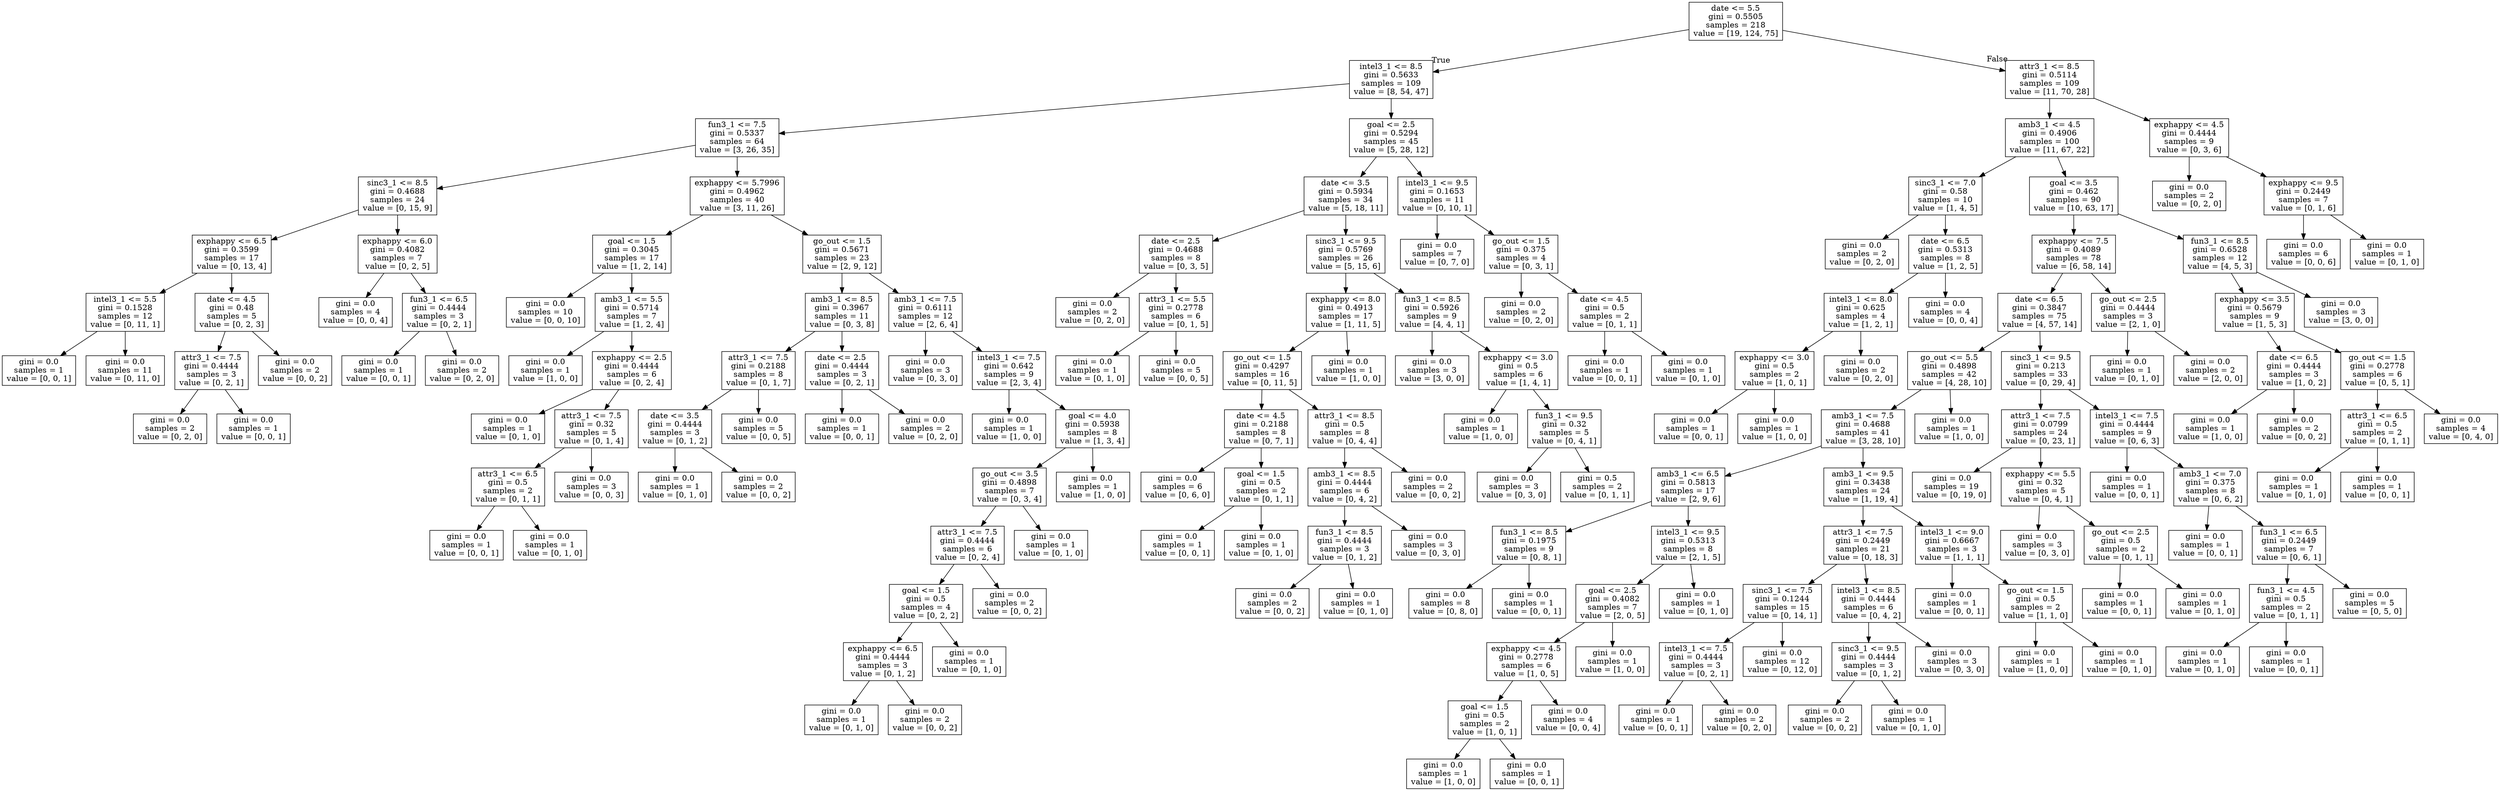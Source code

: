 digraph Tree {
node [shape=box] ;
0 [label="date <= 5.5\ngini = 0.5505\nsamples = 218\nvalue = [19, 124, 75]"] ;
1 [label="intel3_1 <= 8.5\ngini = 0.5633\nsamples = 109\nvalue = [8, 54, 47]"] ;
0 -> 1 [labeldistance=2.5, labelangle=45, headlabel="True"] ;
2 [label="fun3_1 <= 7.5\ngini = 0.5337\nsamples = 64\nvalue = [3, 26, 35]"] ;
1 -> 2 ;
3 [label="sinc3_1 <= 8.5\ngini = 0.4688\nsamples = 24\nvalue = [0, 15, 9]"] ;
2 -> 3 ;
4 [label="exphappy <= 6.5\ngini = 0.3599\nsamples = 17\nvalue = [0, 13, 4]"] ;
3 -> 4 ;
5 [label="intel3_1 <= 5.5\ngini = 0.1528\nsamples = 12\nvalue = [0, 11, 1]"] ;
4 -> 5 ;
6 [label="gini = 0.0\nsamples = 1\nvalue = [0, 0, 1]"] ;
5 -> 6 ;
7 [label="gini = 0.0\nsamples = 11\nvalue = [0, 11, 0]"] ;
5 -> 7 ;
8 [label="date <= 4.5\ngini = 0.48\nsamples = 5\nvalue = [0, 2, 3]"] ;
4 -> 8 ;
9 [label="attr3_1 <= 7.5\ngini = 0.4444\nsamples = 3\nvalue = [0, 2, 1]"] ;
8 -> 9 ;
10 [label="gini = 0.0\nsamples = 2\nvalue = [0, 2, 0]"] ;
9 -> 10 ;
11 [label="gini = 0.0\nsamples = 1\nvalue = [0, 0, 1]"] ;
9 -> 11 ;
12 [label="gini = 0.0\nsamples = 2\nvalue = [0, 0, 2]"] ;
8 -> 12 ;
13 [label="exphappy <= 6.0\ngini = 0.4082\nsamples = 7\nvalue = [0, 2, 5]"] ;
3 -> 13 ;
14 [label="gini = 0.0\nsamples = 4\nvalue = [0, 0, 4]"] ;
13 -> 14 ;
15 [label="fun3_1 <= 6.5\ngini = 0.4444\nsamples = 3\nvalue = [0, 2, 1]"] ;
13 -> 15 ;
16 [label="gini = 0.0\nsamples = 1\nvalue = [0, 0, 1]"] ;
15 -> 16 ;
17 [label="gini = 0.0\nsamples = 2\nvalue = [0, 2, 0]"] ;
15 -> 17 ;
18 [label="exphappy <= 5.7996\ngini = 0.4962\nsamples = 40\nvalue = [3, 11, 26]"] ;
2 -> 18 ;
19 [label="goal <= 1.5\ngini = 0.3045\nsamples = 17\nvalue = [1, 2, 14]"] ;
18 -> 19 ;
20 [label="gini = 0.0\nsamples = 10\nvalue = [0, 0, 10]"] ;
19 -> 20 ;
21 [label="amb3_1 <= 5.5\ngini = 0.5714\nsamples = 7\nvalue = [1, 2, 4]"] ;
19 -> 21 ;
22 [label="gini = 0.0\nsamples = 1\nvalue = [1, 0, 0]"] ;
21 -> 22 ;
23 [label="exphappy <= 2.5\ngini = 0.4444\nsamples = 6\nvalue = [0, 2, 4]"] ;
21 -> 23 ;
24 [label="gini = 0.0\nsamples = 1\nvalue = [0, 1, 0]"] ;
23 -> 24 ;
25 [label="attr3_1 <= 7.5\ngini = 0.32\nsamples = 5\nvalue = [0, 1, 4]"] ;
23 -> 25 ;
26 [label="attr3_1 <= 6.5\ngini = 0.5\nsamples = 2\nvalue = [0, 1, 1]"] ;
25 -> 26 ;
27 [label="gini = 0.0\nsamples = 1\nvalue = [0, 0, 1]"] ;
26 -> 27 ;
28 [label="gini = 0.0\nsamples = 1\nvalue = [0, 1, 0]"] ;
26 -> 28 ;
29 [label="gini = 0.0\nsamples = 3\nvalue = [0, 0, 3]"] ;
25 -> 29 ;
30 [label="go_out <= 1.5\ngini = 0.5671\nsamples = 23\nvalue = [2, 9, 12]"] ;
18 -> 30 ;
31 [label="amb3_1 <= 8.5\ngini = 0.3967\nsamples = 11\nvalue = [0, 3, 8]"] ;
30 -> 31 ;
32 [label="attr3_1 <= 7.5\ngini = 0.2188\nsamples = 8\nvalue = [0, 1, 7]"] ;
31 -> 32 ;
33 [label="date <= 3.5\ngini = 0.4444\nsamples = 3\nvalue = [0, 1, 2]"] ;
32 -> 33 ;
34 [label="gini = 0.0\nsamples = 1\nvalue = [0, 1, 0]"] ;
33 -> 34 ;
35 [label="gini = 0.0\nsamples = 2\nvalue = [0, 0, 2]"] ;
33 -> 35 ;
36 [label="gini = 0.0\nsamples = 5\nvalue = [0, 0, 5]"] ;
32 -> 36 ;
37 [label="date <= 2.5\ngini = 0.4444\nsamples = 3\nvalue = [0, 2, 1]"] ;
31 -> 37 ;
38 [label="gini = 0.0\nsamples = 1\nvalue = [0, 0, 1]"] ;
37 -> 38 ;
39 [label="gini = 0.0\nsamples = 2\nvalue = [0, 2, 0]"] ;
37 -> 39 ;
40 [label="amb3_1 <= 7.5\ngini = 0.6111\nsamples = 12\nvalue = [2, 6, 4]"] ;
30 -> 40 ;
41 [label="gini = 0.0\nsamples = 3\nvalue = [0, 3, 0]"] ;
40 -> 41 ;
42 [label="intel3_1 <= 7.5\ngini = 0.642\nsamples = 9\nvalue = [2, 3, 4]"] ;
40 -> 42 ;
43 [label="gini = 0.0\nsamples = 1\nvalue = [1, 0, 0]"] ;
42 -> 43 ;
44 [label="goal <= 4.0\ngini = 0.5938\nsamples = 8\nvalue = [1, 3, 4]"] ;
42 -> 44 ;
45 [label="go_out <= 3.5\ngini = 0.4898\nsamples = 7\nvalue = [0, 3, 4]"] ;
44 -> 45 ;
46 [label="attr3_1 <= 7.5\ngini = 0.4444\nsamples = 6\nvalue = [0, 2, 4]"] ;
45 -> 46 ;
47 [label="goal <= 1.5\ngini = 0.5\nsamples = 4\nvalue = [0, 2, 2]"] ;
46 -> 47 ;
48 [label="exphappy <= 6.5\ngini = 0.4444\nsamples = 3\nvalue = [0, 1, 2]"] ;
47 -> 48 ;
49 [label="gini = 0.0\nsamples = 1\nvalue = [0, 1, 0]"] ;
48 -> 49 ;
50 [label="gini = 0.0\nsamples = 2\nvalue = [0, 0, 2]"] ;
48 -> 50 ;
51 [label="gini = 0.0\nsamples = 1\nvalue = [0, 1, 0]"] ;
47 -> 51 ;
52 [label="gini = 0.0\nsamples = 2\nvalue = [0, 0, 2]"] ;
46 -> 52 ;
53 [label="gini = 0.0\nsamples = 1\nvalue = [0, 1, 0]"] ;
45 -> 53 ;
54 [label="gini = 0.0\nsamples = 1\nvalue = [1, 0, 0]"] ;
44 -> 54 ;
55 [label="goal <= 2.5\ngini = 0.5294\nsamples = 45\nvalue = [5, 28, 12]"] ;
1 -> 55 ;
56 [label="date <= 3.5\ngini = 0.5934\nsamples = 34\nvalue = [5, 18, 11]"] ;
55 -> 56 ;
57 [label="date <= 2.5\ngini = 0.4688\nsamples = 8\nvalue = [0, 3, 5]"] ;
56 -> 57 ;
58 [label="gini = 0.0\nsamples = 2\nvalue = [0, 2, 0]"] ;
57 -> 58 ;
59 [label="attr3_1 <= 5.5\ngini = 0.2778\nsamples = 6\nvalue = [0, 1, 5]"] ;
57 -> 59 ;
60 [label="gini = 0.0\nsamples = 1\nvalue = [0, 1, 0]"] ;
59 -> 60 ;
61 [label="gini = 0.0\nsamples = 5\nvalue = [0, 0, 5]"] ;
59 -> 61 ;
62 [label="sinc3_1 <= 9.5\ngini = 0.5769\nsamples = 26\nvalue = [5, 15, 6]"] ;
56 -> 62 ;
63 [label="exphappy <= 8.0\ngini = 0.4913\nsamples = 17\nvalue = [1, 11, 5]"] ;
62 -> 63 ;
64 [label="go_out <= 1.5\ngini = 0.4297\nsamples = 16\nvalue = [0, 11, 5]"] ;
63 -> 64 ;
65 [label="date <= 4.5\ngini = 0.2188\nsamples = 8\nvalue = [0, 7, 1]"] ;
64 -> 65 ;
66 [label="gini = 0.0\nsamples = 6\nvalue = [0, 6, 0]"] ;
65 -> 66 ;
67 [label="goal <= 1.5\ngini = 0.5\nsamples = 2\nvalue = [0, 1, 1]"] ;
65 -> 67 ;
68 [label="gini = 0.0\nsamples = 1\nvalue = [0, 0, 1]"] ;
67 -> 68 ;
69 [label="gini = 0.0\nsamples = 1\nvalue = [0, 1, 0]"] ;
67 -> 69 ;
70 [label="attr3_1 <= 8.5\ngini = 0.5\nsamples = 8\nvalue = [0, 4, 4]"] ;
64 -> 70 ;
71 [label="amb3_1 <= 8.5\ngini = 0.4444\nsamples = 6\nvalue = [0, 4, 2]"] ;
70 -> 71 ;
72 [label="fun3_1 <= 8.5\ngini = 0.4444\nsamples = 3\nvalue = [0, 1, 2]"] ;
71 -> 72 ;
73 [label="gini = 0.0\nsamples = 2\nvalue = [0, 0, 2]"] ;
72 -> 73 ;
74 [label="gini = 0.0\nsamples = 1\nvalue = [0, 1, 0]"] ;
72 -> 74 ;
75 [label="gini = 0.0\nsamples = 3\nvalue = [0, 3, 0]"] ;
71 -> 75 ;
76 [label="gini = 0.0\nsamples = 2\nvalue = [0, 0, 2]"] ;
70 -> 76 ;
77 [label="gini = 0.0\nsamples = 1\nvalue = [1, 0, 0]"] ;
63 -> 77 ;
78 [label="fun3_1 <= 8.5\ngini = 0.5926\nsamples = 9\nvalue = [4, 4, 1]"] ;
62 -> 78 ;
79 [label="gini = 0.0\nsamples = 3\nvalue = [3, 0, 0]"] ;
78 -> 79 ;
80 [label="exphappy <= 3.0\ngini = 0.5\nsamples = 6\nvalue = [1, 4, 1]"] ;
78 -> 80 ;
81 [label="gini = 0.0\nsamples = 1\nvalue = [1, 0, 0]"] ;
80 -> 81 ;
82 [label="fun3_1 <= 9.5\ngini = 0.32\nsamples = 5\nvalue = [0, 4, 1]"] ;
80 -> 82 ;
83 [label="gini = 0.0\nsamples = 3\nvalue = [0, 3, 0]"] ;
82 -> 83 ;
84 [label="gini = 0.5\nsamples = 2\nvalue = [0, 1, 1]"] ;
82 -> 84 ;
85 [label="intel3_1 <= 9.5\ngini = 0.1653\nsamples = 11\nvalue = [0, 10, 1]"] ;
55 -> 85 ;
86 [label="gini = 0.0\nsamples = 7\nvalue = [0, 7, 0]"] ;
85 -> 86 ;
87 [label="go_out <= 1.5\ngini = 0.375\nsamples = 4\nvalue = [0, 3, 1]"] ;
85 -> 87 ;
88 [label="gini = 0.0\nsamples = 2\nvalue = [0, 2, 0]"] ;
87 -> 88 ;
89 [label="date <= 4.5\ngini = 0.5\nsamples = 2\nvalue = [0, 1, 1]"] ;
87 -> 89 ;
90 [label="gini = 0.0\nsamples = 1\nvalue = [0, 0, 1]"] ;
89 -> 90 ;
91 [label="gini = 0.0\nsamples = 1\nvalue = [0, 1, 0]"] ;
89 -> 91 ;
92 [label="attr3_1 <= 8.5\ngini = 0.5114\nsamples = 109\nvalue = [11, 70, 28]"] ;
0 -> 92 [labeldistance=2.5, labelangle=-45, headlabel="False"] ;
93 [label="amb3_1 <= 4.5\ngini = 0.4906\nsamples = 100\nvalue = [11, 67, 22]"] ;
92 -> 93 ;
94 [label="sinc3_1 <= 7.0\ngini = 0.58\nsamples = 10\nvalue = [1, 4, 5]"] ;
93 -> 94 ;
95 [label="gini = 0.0\nsamples = 2\nvalue = [0, 2, 0]"] ;
94 -> 95 ;
96 [label="date <= 6.5\ngini = 0.5313\nsamples = 8\nvalue = [1, 2, 5]"] ;
94 -> 96 ;
97 [label="intel3_1 <= 8.0\ngini = 0.625\nsamples = 4\nvalue = [1, 2, 1]"] ;
96 -> 97 ;
98 [label="exphappy <= 3.0\ngini = 0.5\nsamples = 2\nvalue = [1, 0, 1]"] ;
97 -> 98 ;
99 [label="gini = 0.0\nsamples = 1\nvalue = [0, 0, 1]"] ;
98 -> 99 ;
100 [label="gini = 0.0\nsamples = 1\nvalue = [1, 0, 0]"] ;
98 -> 100 ;
101 [label="gini = 0.0\nsamples = 2\nvalue = [0, 2, 0]"] ;
97 -> 101 ;
102 [label="gini = 0.0\nsamples = 4\nvalue = [0, 0, 4]"] ;
96 -> 102 ;
103 [label="goal <= 3.5\ngini = 0.462\nsamples = 90\nvalue = [10, 63, 17]"] ;
93 -> 103 ;
104 [label="exphappy <= 7.5\ngini = 0.4089\nsamples = 78\nvalue = [6, 58, 14]"] ;
103 -> 104 ;
105 [label="date <= 6.5\ngini = 0.3847\nsamples = 75\nvalue = [4, 57, 14]"] ;
104 -> 105 ;
106 [label="go_out <= 5.5\ngini = 0.4898\nsamples = 42\nvalue = [4, 28, 10]"] ;
105 -> 106 ;
107 [label="amb3_1 <= 7.5\ngini = 0.4688\nsamples = 41\nvalue = [3, 28, 10]"] ;
106 -> 107 ;
108 [label="amb3_1 <= 6.5\ngini = 0.5813\nsamples = 17\nvalue = [2, 9, 6]"] ;
107 -> 108 ;
109 [label="fun3_1 <= 8.5\ngini = 0.1975\nsamples = 9\nvalue = [0, 8, 1]"] ;
108 -> 109 ;
110 [label="gini = 0.0\nsamples = 8\nvalue = [0, 8, 0]"] ;
109 -> 110 ;
111 [label="gini = 0.0\nsamples = 1\nvalue = [0, 0, 1]"] ;
109 -> 111 ;
112 [label="intel3_1 <= 9.5\ngini = 0.5313\nsamples = 8\nvalue = [2, 1, 5]"] ;
108 -> 112 ;
113 [label="goal <= 2.5\ngini = 0.4082\nsamples = 7\nvalue = [2, 0, 5]"] ;
112 -> 113 ;
114 [label="exphappy <= 4.5\ngini = 0.2778\nsamples = 6\nvalue = [1, 0, 5]"] ;
113 -> 114 ;
115 [label="goal <= 1.5\ngini = 0.5\nsamples = 2\nvalue = [1, 0, 1]"] ;
114 -> 115 ;
116 [label="gini = 0.0\nsamples = 1\nvalue = [1, 0, 0]"] ;
115 -> 116 ;
117 [label="gini = 0.0\nsamples = 1\nvalue = [0, 0, 1]"] ;
115 -> 117 ;
118 [label="gini = 0.0\nsamples = 4\nvalue = [0, 0, 4]"] ;
114 -> 118 ;
119 [label="gini = 0.0\nsamples = 1\nvalue = [1, 0, 0]"] ;
113 -> 119 ;
120 [label="gini = 0.0\nsamples = 1\nvalue = [0, 1, 0]"] ;
112 -> 120 ;
121 [label="amb3_1 <= 9.5\ngini = 0.3438\nsamples = 24\nvalue = [1, 19, 4]"] ;
107 -> 121 ;
122 [label="attr3_1 <= 7.5\ngini = 0.2449\nsamples = 21\nvalue = [0, 18, 3]"] ;
121 -> 122 ;
123 [label="sinc3_1 <= 7.5\ngini = 0.1244\nsamples = 15\nvalue = [0, 14, 1]"] ;
122 -> 123 ;
124 [label="intel3_1 <= 7.5\ngini = 0.4444\nsamples = 3\nvalue = [0, 2, 1]"] ;
123 -> 124 ;
125 [label="gini = 0.0\nsamples = 1\nvalue = [0, 0, 1]"] ;
124 -> 125 ;
126 [label="gini = 0.0\nsamples = 2\nvalue = [0, 2, 0]"] ;
124 -> 126 ;
127 [label="gini = 0.0\nsamples = 12\nvalue = [0, 12, 0]"] ;
123 -> 127 ;
128 [label="intel3_1 <= 8.5\ngini = 0.4444\nsamples = 6\nvalue = [0, 4, 2]"] ;
122 -> 128 ;
129 [label="sinc3_1 <= 9.5\ngini = 0.4444\nsamples = 3\nvalue = [0, 1, 2]"] ;
128 -> 129 ;
130 [label="gini = 0.0\nsamples = 2\nvalue = [0, 0, 2]"] ;
129 -> 130 ;
131 [label="gini = 0.0\nsamples = 1\nvalue = [0, 1, 0]"] ;
129 -> 131 ;
132 [label="gini = 0.0\nsamples = 3\nvalue = [0, 3, 0]"] ;
128 -> 132 ;
133 [label="intel3_1 <= 9.0\ngini = 0.6667\nsamples = 3\nvalue = [1, 1, 1]"] ;
121 -> 133 ;
134 [label="gini = 0.0\nsamples = 1\nvalue = [0, 0, 1]"] ;
133 -> 134 ;
135 [label="go_out <= 1.5\ngini = 0.5\nsamples = 2\nvalue = [1, 1, 0]"] ;
133 -> 135 ;
136 [label="gini = 0.0\nsamples = 1\nvalue = [1, 0, 0]"] ;
135 -> 136 ;
137 [label="gini = 0.0\nsamples = 1\nvalue = [0, 1, 0]"] ;
135 -> 137 ;
138 [label="gini = 0.0\nsamples = 1\nvalue = [1, 0, 0]"] ;
106 -> 138 ;
139 [label="sinc3_1 <= 9.5\ngini = 0.213\nsamples = 33\nvalue = [0, 29, 4]"] ;
105 -> 139 ;
140 [label="attr3_1 <= 7.5\ngini = 0.0799\nsamples = 24\nvalue = [0, 23, 1]"] ;
139 -> 140 ;
141 [label="gini = 0.0\nsamples = 19\nvalue = [0, 19, 0]"] ;
140 -> 141 ;
142 [label="exphappy <= 5.5\ngini = 0.32\nsamples = 5\nvalue = [0, 4, 1]"] ;
140 -> 142 ;
143 [label="gini = 0.0\nsamples = 3\nvalue = [0, 3, 0]"] ;
142 -> 143 ;
144 [label="go_out <= 2.5\ngini = 0.5\nsamples = 2\nvalue = [0, 1, 1]"] ;
142 -> 144 ;
145 [label="gini = 0.0\nsamples = 1\nvalue = [0, 0, 1]"] ;
144 -> 145 ;
146 [label="gini = 0.0\nsamples = 1\nvalue = [0, 1, 0]"] ;
144 -> 146 ;
147 [label="intel3_1 <= 7.5\ngini = 0.4444\nsamples = 9\nvalue = [0, 6, 3]"] ;
139 -> 147 ;
148 [label="gini = 0.0\nsamples = 1\nvalue = [0, 0, 1]"] ;
147 -> 148 ;
149 [label="amb3_1 <= 7.0\ngini = 0.375\nsamples = 8\nvalue = [0, 6, 2]"] ;
147 -> 149 ;
150 [label="gini = 0.0\nsamples = 1\nvalue = [0, 0, 1]"] ;
149 -> 150 ;
151 [label="fun3_1 <= 6.5\ngini = 0.2449\nsamples = 7\nvalue = [0, 6, 1]"] ;
149 -> 151 ;
152 [label="fun3_1 <= 4.5\ngini = 0.5\nsamples = 2\nvalue = [0, 1, 1]"] ;
151 -> 152 ;
153 [label="gini = 0.0\nsamples = 1\nvalue = [0, 1, 0]"] ;
152 -> 153 ;
154 [label="gini = 0.0\nsamples = 1\nvalue = [0, 0, 1]"] ;
152 -> 154 ;
155 [label="gini = 0.0\nsamples = 5\nvalue = [0, 5, 0]"] ;
151 -> 155 ;
156 [label="go_out <= 2.5\ngini = 0.4444\nsamples = 3\nvalue = [2, 1, 0]"] ;
104 -> 156 ;
157 [label="gini = 0.0\nsamples = 1\nvalue = [0, 1, 0]"] ;
156 -> 157 ;
158 [label="gini = 0.0\nsamples = 2\nvalue = [2, 0, 0]"] ;
156 -> 158 ;
159 [label="fun3_1 <= 8.5\ngini = 0.6528\nsamples = 12\nvalue = [4, 5, 3]"] ;
103 -> 159 ;
160 [label="exphappy <= 3.5\ngini = 0.5679\nsamples = 9\nvalue = [1, 5, 3]"] ;
159 -> 160 ;
161 [label="date <= 6.5\ngini = 0.4444\nsamples = 3\nvalue = [1, 0, 2]"] ;
160 -> 161 ;
162 [label="gini = 0.0\nsamples = 1\nvalue = [1, 0, 0]"] ;
161 -> 162 ;
163 [label="gini = 0.0\nsamples = 2\nvalue = [0, 0, 2]"] ;
161 -> 163 ;
164 [label="go_out <= 1.5\ngini = 0.2778\nsamples = 6\nvalue = [0, 5, 1]"] ;
160 -> 164 ;
165 [label="attr3_1 <= 6.5\ngini = 0.5\nsamples = 2\nvalue = [0, 1, 1]"] ;
164 -> 165 ;
166 [label="gini = 0.0\nsamples = 1\nvalue = [0, 1, 0]"] ;
165 -> 166 ;
167 [label="gini = 0.0\nsamples = 1\nvalue = [0, 0, 1]"] ;
165 -> 167 ;
168 [label="gini = 0.0\nsamples = 4\nvalue = [0, 4, 0]"] ;
164 -> 168 ;
169 [label="gini = 0.0\nsamples = 3\nvalue = [3, 0, 0]"] ;
159 -> 169 ;
170 [label="exphappy <= 4.5\ngini = 0.4444\nsamples = 9\nvalue = [0, 3, 6]"] ;
92 -> 170 ;
171 [label="gini = 0.0\nsamples = 2\nvalue = [0, 2, 0]"] ;
170 -> 171 ;
172 [label="exphappy <= 9.5\ngini = 0.2449\nsamples = 7\nvalue = [0, 1, 6]"] ;
170 -> 172 ;
173 [label="gini = 0.0\nsamples = 6\nvalue = [0, 0, 6]"] ;
172 -> 173 ;
174 [label="gini = 0.0\nsamples = 1\nvalue = [0, 1, 0]"] ;
172 -> 174 ;
}